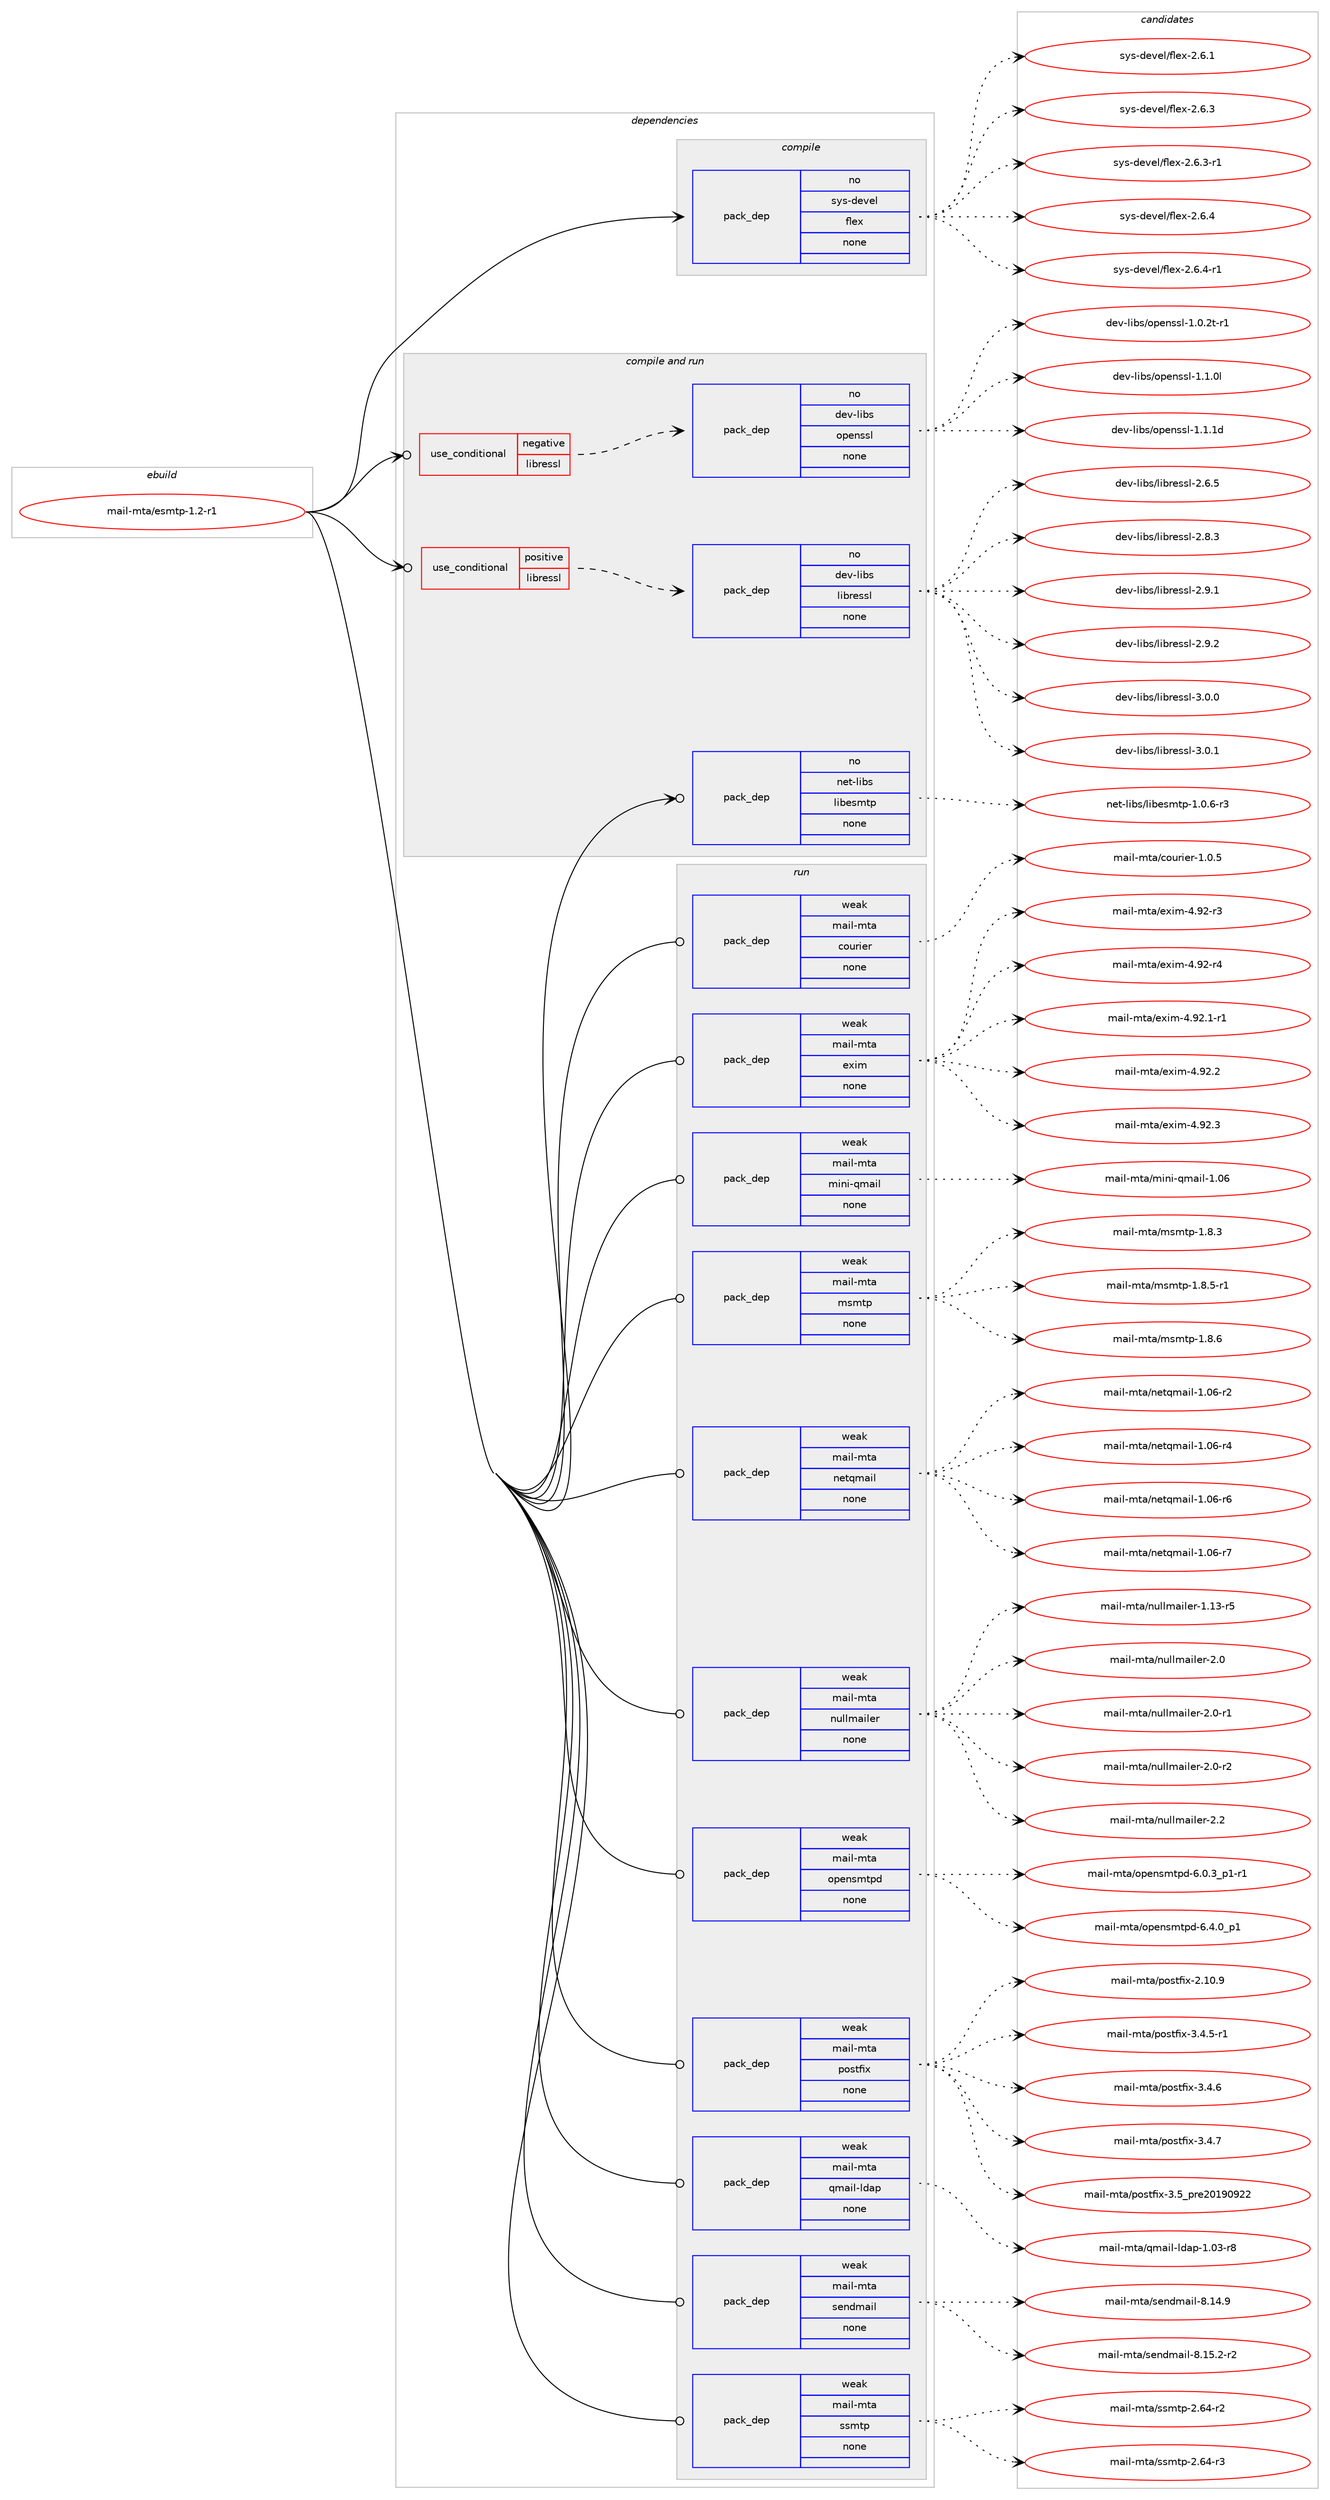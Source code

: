 digraph prolog {

# *************
# Graph options
# *************

newrank=true;
concentrate=true;
compound=true;
graph [rankdir=LR,fontname=Helvetica,fontsize=10,ranksep=1.5];#, ranksep=2.5, nodesep=0.2];
edge  [arrowhead=vee];
node  [fontname=Helvetica,fontsize=10];

# **********
# The ebuild
# **********

subgraph cluster_leftcol {
color=gray;
rank=same;
label=<<i>ebuild</i>>;
id [label="mail-mta/esmtp-1.2-r1", color=red, width=4, href="../mail-mta/esmtp-1.2-r1.svg"];
}

# ****************
# The dependencies
# ****************

subgraph cluster_midcol {
color=gray;
label=<<i>dependencies</i>>;
subgraph cluster_compile {
fillcolor="#eeeeee";
style=filled;
label=<<i>compile</i>>;
subgraph pack222 {
dependency231 [label=<<TABLE BORDER="0" CELLBORDER="1" CELLSPACING="0" CELLPADDING="4" WIDTH="220"><TR><TD ROWSPAN="6" CELLPADDING="30">pack_dep</TD></TR><TR><TD WIDTH="110">no</TD></TR><TR><TD>sys-devel</TD></TR><TR><TD>flex</TD></TR><TR><TD>none</TD></TR><TR><TD></TD></TR></TABLE>>, shape=none, color=blue];
}
id:e -> dependency231:w [weight=20,style="solid",arrowhead="vee"];
}
subgraph cluster_compileandrun {
fillcolor="#eeeeee";
style=filled;
label=<<i>compile and run</i>>;
subgraph cond9 {
dependency232 [label=<<TABLE BORDER="0" CELLBORDER="1" CELLSPACING="0" CELLPADDING="4"><TR><TD ROWSPAN="3" CELLPADDING="10">use_conditional</TD></TR><TR><TD>negative</TD></TR><TR><TD>libressl</TD></TR></TABLE>>, shape=none, color=red];
subgraph pack223 {
dependency233 [label=<<TABLE BORDER="0" CELLBORDER="1" CELLSPACING="0" CELLPADDING="4" WIDTH="220"><TR><TD ROWSPAN="6" CELLPADDING="30">pack_dep</TD></TR><TR><TD WIDTH="110">no</TD></TR><TR><TD>dev-libs</TD></TR><TR><TD>openssl</TD></TR><TR><TD>none</TD></TR><TR><TD></TD></TR></TABLE>>, shape=none, color=blue];
}
dependency232:e -> dependency233:w [weight=20,style="dashed",arrowhead="vee"];
}
id:e -> dependency232:w [weight=20,style="solid",arrowhead="odotvee"];
subgraph cond10 {
dependency234 [label=<<TABLE BORDER="0" CELLBORDER="1" CELLSPACING="0" CELLPADDING="4"><TR><TD ROWSPAN="3" CELLPADDING="10">use_conditional</TD></TR><TR><TD>positive</TD></TR><TR><TD>libressl</TD></TR></TABLE>>, shape=none, color=red];
subgraph pack224 {
dependency235 [label=<<TABLE BORDER="0" CELLBORDER="1" CELLSPACING="0" CELLPADDING="4" WIDTH="220"><TR><TD ROWSPAN="6" CELLPADDING="30">pack_dep</TD></TR><TR><TD WIDTH="110">no</TD></TR><TR><TD>dev-libs</TD></TR><TR><TD>libressl</TD></TR><TR><TD>none</TD></TR><TR><TD></TD></TR></TABLE>>, shape=none, color=blue];
}
dependency234:e -> dependency235:w [weight=20,style="dashed",arrowhead="vee"];
}
id:e -> dependency234:w [weight=20,style="solid",arrowhead="odotvee"];
subgraph pack225 {
dependency236 [label=<<TABLE BORDER="0" CELLBORDER="1" CELLSPACING="0" CELLPADDING="4" WIDTH="220"><TR><TD ROWSPAN="6" CELLPADDING="30">pack_dep</TD></TR><TR><TD WIDTH="110">no</TD></TR><TR><TD>net-libs</TD></TR><TR><TD>libesmtp</TD></TR><TR><TD>none</TD></TR><TR><TD></TD></TR></TABLE>>, shape=none, color=blue];
}
id:e -> dependency236:w [weight=20,style="solid",arrowhead="odotvee"];
}
subgraph cluster_run {
fillcolor="#eeeeee";
style=filled;
label=<<i>run</i>>;
subgraph pack226 {
dependency237 [label=<<TABLE BORDER="0" CELLBORDER="1" CELLSPACING="0" CELLPADDING="4" WIDTH="220"><TR><TD ROWSPAN="6" CELLPADDING="30">pack_dep</TD></TR><TR><TD WIDTH="110">weak</TD></TR><TR><TD>mail-mta</TD></TR><TR><TD>courier</TD></TR><TR><TD>none</TD></TR><TR><TD></TD></TR></TABLE>>, shape=none, color=blue];
}
id:e -> dependency237:w [weight=20,style="solid",arrowhead="odot"];
subgraph pack227 {
dependency238 [label=<<TABLE BORDER="0" CELLBORDER="1" CELLSPACING="0" CELLPADDING="4" WIDTH="220"><TR><TD ROWSPAN="6" CELLPADDING="30">pack_dep</TD></TR><TR><TD WIDTH="110">weak</TD></TR><TR><TD>mail-mta</TD></TR><TR><TD>exim</TD></TR><TR><TD>none</TD></TR><TR><TD></TD></TR></TABLE>>, shape=none, color=blue];
}
id:e -> dependency238:w [weight=20,style="solid",arrowhead="odot"];
subgraph pack228 {
dependency239 [label=<<TABLE BORDER="0" CELLBORDER="1" CELLSPACING="0" CELLPADDING="4" WIDTH="220"><TR><TD ROWSPAN="6" CELLPADDING="30">pack_dep</TD></TR><TR><TD WIDTH="110">weak</TD></TR><TR><TD>mail-mta</TD></TR><TR><TD>mini-qmail</TD></TR><TR><TD>none</TD></TR><TR><TD></TD></TR></TABLE>>, shape=none, color=blue];
}
id:e -> dependency239:w [weight=20,style="solid",arrowhead="odot"];
subgraph pack229 {
dependency240 [label=<<TABLE BORDER="0" CELLBORDER="1" CELLSPACING="0" CELLPADDING="4" WIDTH="220"><TR><TD ROWSPAN="6" CELLPADDING="30">pack_dep</TD></TR><TR><TD WIDTH="110">weak</TD></TR><TR><TD>mail-mta</TD></TR><TR><TD>msmtp</TD></TR><TR><TD>none</TD></TR><TR><TD></TD></TR></TABLE>>, shape=none, color=blue];
}
id:e -> dependency240:w [weight=20,style="solid",arrowhead="odot"];
subgraph pack230 {
dependency241 [label=<<TABLE BORDER="0" CELLBORDER="1" CELLSPACING="0" CELLPADDING="4" WIDTH="220"><TR><TD ROWSPAN="6" CELLPADDING="30">pack_dep</TD></TR><TR><TD WIDTH="110">weak</TD></TR><TR><TD>mail-mta</TD></TR><TR><TD>netqmail</TD></TR><TR><TD>none</TD></TR><TR><TD></TD></TR></TABLE>>, shape=none, color=blue];
}
id:e -> dependency241:w [weight=20,style="solid",arrowhead="odot"];
subgraph pack231 {
dependency242 [label=<<TABLE BORDER="0" CELLBORDER="1" CELLSPACING="0" CELLPADDING="4" WIDTH="220"><TR><TD ROWSPAN="6" CELLPADDING="30">pack_dep</TD></TR><TR><TD WIDTH="110">weak</TD></TR><TR><TD>mail-mta</TD></TR><TR><TD>nullmailer</TD></TR><TR><TD>none</TD></TR><TR><TD></TD></TR></TABLE>>, shape=none, color=blue];
}
id:e -> dependency242:w [weight=20,style="solid",arrowhead="odot"];
subgraph pack232 {
dependency243 [label=<<TABLE BORDER="0" CELLBORDER="1" CELLSPACING="0" CELLPADDING="4" WIDTH="220"><TR><TD ROWSPAN="6" CELLPADDING="30">pack_dep</TD></TR><TR><TD WIDTH="110">weak</TD></TR><TR><TD>mail-mta</TD></TR><TR><TD>opensmtpd</TD></TR><TR><TD>none</TD></TR><TR><TD></TD></TR></TABLE>>, shape=none, color=blue];
}
id:e -> dependency243:w [weight=20,style="solid",arrowhead="odot"];
subgraph pack233 {
dependency244 [label=<<TABLE BORDER="0" CELLBORDER="1" CELLSPACING="0" CELLPADDING="4" WIDTH="220"><TR><TD ROWSPAN="6" CELLPADDING="30">pack_dep</TD></TR><TR><TD WIDTH="110">weak</TD></TR><TR><TD>mail-mta</TD></TR><TR><TD>postfix</TD></TR><TR><TD>none</TD></TR><TR><TD></TD></TR></TABLE>>, shape=none, color=blue];
}
id:e -> dependency244:w [weight=20,style="solid",arrowhead="odot"];
subgraph pack234 {
dependency245 [label=<<TABLE BORDER="0" CELLBORDER="1" CELLSPACING="0" CELLPADDING="4" WIDTH="220"><TR><TD ROWSPAN="6" CELLPADDING="30">pack_dep</TD></TR><TR><TD WIDTH="110">weak</TD></TR><TR><TD>mail-mta</TD></TR><TR><TD>qmail-ldap</TD></TR><TR><TD>none</TD></TR><TR><TD></TD></TR></TABLE>>, shape=none, color=blue];
}
id:e -> dependency245:w [weight=20,style="solid",arrowhead="odot"];
subgraph pack235 {
dependency246 [label=<<TABLE BORDER="0" CELLBORDER="1" CELLSPACING="0" CELLPADDING="4" WIDTH="220"><TR><TD ROWSPAN="6" CELLPADDING="30">pack_dep</TD></TR><TR><TD WIDTH="110">weak</TD></TR><TR><TD>mail-mta</TD></TR><TR><TD>sendmail</TD></TR><TR><TD>none</TD></TR><TR><TD></TD></TR></TABLE>>, shape=none, color=blue];
}
id:e -> dependency246:w [weight=20,style="solid",arrowhead="odot"];
subgraph pack236 {
dependency247 [label=<<TABLE BORDER="0" CELLBORDER="1" CELLSPACING="0" CELLPADDING="4" WIDTH="220"><TR><TD ROWSPAN="6" CELLPADDING="30">pack_dep</TD></TR><TR><TD WIDTH="110">weak</TD></TR><TR><TD>mail-mta</TD></TR><TR><TD>ssmtp</TD></TR><TR><TD>none</TD></TR><TR><TD></TD></TR></TABLE>>, shape=none, color=blue];
}
id:e -> dependency247:w [weight=20,style="solid",arrowhead="odot"];
}
}

# **************
# The candidates
# **************

subgraph cluster_choices {
rank=same;
color=gray;
label=<<i>candidates</i>>;

subgraph choice222 {
color=black;
nodesep=1;
choice1151211154510010111810110847102108101120455046544649 [label="sys-devel/flex-2.6.1", color=red, width=4,href="../sys-devel/flex-2.6.1.svg"];
choice1151211154510010111810110847102108101120455046544651 [label="sys-devel/flex-2.6.3", color=red, width=4,href="../sys-devel/flex-2.6.3.svg"];
choice11512111545100101118101108471021081011204550465446514511449 [label="sys-devel/flex-2.6.3-r1", color=red, width=4,href="../sys-devel/flex-2.6.3-r1.svg"];
choice1151211154510010111810110847102108101120455046544652 [label="sys-devel/flex-2.6.4", color=red, width=4,href="../sys-devel/flex-2.6.4.svg"];
choice11512111545100101118101108471021081011204550465446524511449 [label="sys-devel/flex-2.6.4-r1", color=red, width=4,href="../sys-devel/flex-2.6.4-r1.svg"];
dependency231:e -> choice1151211154510010111810110847102108101120455046544649:w [style=dotted,weight="100"];
dependency231:e -> choice1151211154510010111810110847102108101120455046544651:w [style=dotted,weight="100"];
dependency231:e -> choice11512111545100101118101108471021081011204550465446514511449:w [style=dotted,weight="100"];
dependency231:e -> choice1151211154510010111810110847102108101120455046544652:w [style=dotted,weight="100"];
dependency231:e -> choice11512111545100101118101108471021081011204550465446524511449:w [style=dotted,weight="100"];
}
subgraph choice223 {
color=black;
nodesep=1;
choice1001011184510810598115471111121011101151151084549464846501164511449 [label="dev-libs/openssl-1.0.2t-r1", color=red, width=4,href="../dev-libs/openssl-1.0.2t-r1.svg"];
choice100101118451081059811547111112101110115115108454946494648108 [label="dev-libs/openssl-1.1.0l", color=red, width=4,href="../dev-libs/openssl-1.1.0l.svg"];
choice100101118451081059811547111112101110115115108454946494649100 [label="dev-libs/openssl-1.1.1d", color=red, width=4,href="../dev-libs/openssl-1.1.1d.svg"];
dependency233:e -> choice1001011184510810598115471111121011101151151084549464846501164511449:w [style=dotted,weight="100"];
dependency233:e -> choice100101118451081059811547111112101110115115108454946494648108:w [style=dotted,weight="100"];
dependency233:e -> choice100101118451081059811547111112101110115115108454946494649100:w [style=dotted,weight="100"];
}
subgraph choice224 {
color=black;
nodesep=1;
choice10010111845108105981154710810598114101115115108455046544653 [label="dev-libs/libressl-2.6.5", color=red, width=4,href="../dev-libs/libressl-2.6.5.svg"];
choice10010111845108105981154710810598114101115115108455046564651 [label="dev-libs/libressl-2.8.3", color=red, width=4,href="../dev-libs/libressl-2.8.3.svg"];
choice10010111845108105981154710810598114101115115108455046574649 [label="dev-libs/libressl-2.9.1", color=red, width=4,href="../dev-libs/libressl-2.9.1.svg"];
choice10010111845108105981154710810598114101115115108455046574650 [label="dev-libs/libressl-2.9.2", color=red, width=4,href="../dev-libs/libressl-2.9.2.svg"];
choice10010111845108105981154710810598114101115115108455146484648 [label="dev-libs/libressl-3.0.0", color=red, width=4,href="../dev-libs/libressl-3.0.0.svg"];
choice10010111845108105981154710810598114101115115108455146484649 [label="dev-libs/libressl-3.0.1", color=red, width=4,href="../dev-libs/libressl-3.0.1.svg"];
dependency235:e -> choice10010111845108105981154710810598114101115115108455046544653:w [style=dotted,weight="100"];
dependency235:e -> choice10010111845108105981154710810598114101115115108455046564651:w [style=dotted,weight="100"];
dependency235:e -> choice10010111845108105981154710810598114101115115108455046574649:w [style=dotted,weight="100"];
dependency235:e -> choice10010111845108105981154710810598114101115115108455046574650:w [style=dotted,weight="100"];
dependency235:e -> choice10010111845108105981154710810598114101115115108455146484648:w [style=dotted,weight="100"];
dependency235:e -> choice10010111845108105981154710810598114101115115108455146484649:w [style=dotted,weight="100"];
}
subgraph choice225 {
color=black;
nodesep=1;
choice110101116451081059811547108105981011151091161124549464846544511451 [label="net-libs/libesmtp-1.0.6-r3", color=red, width=4,href="../net-libs/libesmtp-1.0.6-r3.svg"];
dependency236:e -> choice110101116451081059811547108105981011151091161124549464846544511451:w [style=dotted,weight="100"];
}
subgraph choice226 {
color=black;
nodesep=1;
choice1099710510845109116974799111117114105101114454946484653 [label="mail-mta/courier-1.0.5", color=red, width=4,href="../mail-mta/courier-1.0.5.svg"];
dependency237:e -> choice1099710510845109116974799111117114105101114454946484653:w [style=dotted,weight="100"];
}
subgraph choice227 {
color=black;
nodesep=1;
choice1099710510845109116974710112010510945524657504511451 [label="mail-mta/exim-4.92-r3", color=red, width=4,href="../mail-mta/exim-4.92-r3.svg"];
choice1099710510845109116974710112010510945524657504511452 [label="mail-mta/exim-4.92-r4", color=red, width=4,href="../mail-mta/exim-4.92-r4.svg"];
choice10997105108451091169747101120105109455246575046494511449 [label="mail-mta/exim-4.92.1-r1", color=red, width=4,href="../mail-mta/exim-4.92.1-r1.svg"];
choice1099710510845109116974710112010510945524657504650 [label="mail-mta/exim-4.92.2", color=red, width=4,href="../mail-mta/exim-4.92.2.svg"];
choice1099710510845109116974710112010510945524657504651 [label="mail-mta/exim-4.92.3", color=red, width=4,href="../mail-mta/exim-4.92.3.svg"];
dependency238:e -> choice1099710510845109116974710112010510945524657504511451:w [style=dotted,weight="100"];
dependency238:e -> choice1099710510845109116974710112010510945524657504511452:w [style=dotted,weight="100"];
dependency238:e -> choice10997105108451091169747101120105109455246575046494511449:w [style=dotted,weight="100"];
dependency238:e -> choice1099710510845109116974710112010510945524657504650:w [style=dotted,weight="100"];
dependency238:e -> choice1099710510845109116974710112010510945524657504651:w [style=dotted,weight="100"];
}
subgraph choice228 {
color=black;
nodesep=1;
choice1099710510845109116974710910511010545113109971051084549464854 [label="mail-mta/mini-qmail-1.06", color=red, width=4,href="../mail-mta/mini-qmail-1.06.svg"];
dependency239:e -> choice1099710510845109116974710910511010545113109971051084549464854:w [style=dotted,weight="100"];
}
subgraph choice229 {
color=black;
nodesep=1;
choice10997105108451091169747109115109116112454946564651 [label="mail-mta/msmtp-1.8.3", color=red, width=4,href="../mail-mta/msmtp-1.8.3.svg"];
choice109971051084510911697471091151091161124549465646534511449 [label="mail-mta/msmtp-1.8.5-r1", color=red, width=4,href="../mail-mta/msmtp-1.8.5-r1.svg"];
choice10997105108451091169747109115109116112454946564654 [label="mail-mta/msmtp-1.8.6", color=red, width=4,href="../mail-mta/msmtp-1.8.6.svg"];
dependency240:e -> choice10997105108451091169747109115109116112454946564651:w [style=dotted,weight="100"];
dependency240:e -> choice109971051084510911697471091151091161124549465646534511449:w [style=dotted,weight="100"];
dependency240:e -> choice10997105108451091169747109115109116112454946564654:w [style=dotted,weight="100"];
}
subgraph choice230 {
color=black;
nodesep=1;
choice109971051084510911697471101011161131099710510845494648544511450 [label="mail-mta/netqmail-1.06-r2", color=red, width=4,href="../mail-mta/netqmail-1.06-r2.svg"];
choice109971051084510911697471101011161131099710510845494648544511452 [label="mail-mta/netqmail-1.06-r4", color=red, width=4,href="../mail-mta/netqmail-1.06-r4.svg"];
choice109971051084510911697471101011161131099710510845494648544511454 [label="mail-mta/netqmail-1.06-r6", color=red, width=4,href="../mail-mta/netqmail-1.06-r6.svg"];
choice109971051084510911697471101011161131099710510845494648544511455 [label="mail-mta/netqmail-1.06-r7", color=red, width=4,href="../mail-mta/netqmail-1.06-r7.svg"];
dependency241:e -> choice109971051084510911697471101011161131099710510845494648544511450:w [style=dotted,weight="100"];
dependency241:e -> choice109971051084510911697471101011161131099710510845494648544511452:w [style=dotted,weight="100"];
dependency241:e -> choice109971051084510911697471101011161131099710510845494648544511454:w [style=dotted,weight="100"];
dependency241:e -> choice109971051084510911697471101011161131099710510845494648544511455:w [style=dotted,weight="100"];
}
subgraph choice231 {
color=black;
nodesep=1;
choice109971051084510911697471101171081081099710510810111445494649514511453 [label="mail-mta/nullmailer-1.13-r5", color=red, width=4,href="../mail-mta/nullmailer-1.13-r5.svg"];
choice109971051084510911697471101171081081099710510810111445504648 [label="mail-mta/nullmailer-2.0", color=red, width=4,href="../mail-mta/nullmailer-2.0.svg"];
choice1099710510845109116974711011710810810997105108101114455046484511449 [label="mail-mta/nullmailer-2.0-r1", color=red, width=4,href="../mail-mta/nullmailer-2.0-r1.svg"];
choice1099710510845109116974711011710810810997105108101114455046484511450 [label="mail-mta/nullmailer-2.0-r2", color=red, width=4,href="../mail-mta/nullmailer-2.0-r2.svg"];
choice109971051084510911697471101171081081099710510810111445504650 [label="mail-mta/nullmailer-2.2", color=red, width=4,href="../mail-mta/nullmailer-2.2.svg"];
dependency242:e -> choice109971051084510911697471101171081081099710510810111445494649514511453:w [style=dotted,weight="100"];
dependency242:e -> choice109971051084510911697471101171081081099710510810111445504648:w [style=dotted,weight="100"];
dependency242:e -> choice1099710510845109116974711011710810810997105108101114455046484511449:w [style=dotted,weight="100"];
dependency242:e -> choice1099710510845109116974711011710810810997105108101114455046484511450:w [style=dotted,weight="100"];
dependency242:e -> choice109971051084510911697471101171081081099710510810111445504650:w [style=dotted,weight="100"];
}
subgraph choice232 {
color=black;
nodesep=1;
choice1099710510845109116974711111210111011510911611210045544648465195112494511449 [label="mail-mta/opensmtpd-6.0.3_p1-r1", color=red, width=4,href="../mail-mta/opensmtpd-6.0.3_p1-r1.svg"];
choice109971051084510911697471111121011101151091161121004554465246489511249 [label="mail-mta/opensmtpd-6.4.0_p1", color=red, width=4,href="../mail-mta/opensmtpd-6.4.0_p1.svg"];
dependency243:e -> choice1099710510845109116974711111210111011510911611210045544648465195112494511449:w [style=dotted,weight="100"];
dependency243:e -> choice109971051084510911697471111121011101151091161121004554465246489511249:w [style=dotted,weight="100"];
}
subgraph choice233 {
color=black;
nodesep=1;
choice1099710510845109116974711211111511610210512045504649484657 [label="mail-mta/postfix-2.10.9", color=red, width=4,href="../mail-mta/postfix-2.10.9.svg"];
choice109971051084510911697471121111151161021051204551465246534511449 [label="mail-mta/postfix-3.4.5-r1", color=red, width=4,href="../mail-mta/postfix-3.4.5-r1.svg"];
choice10997105108451091169747112111115116102105120455146524654 [label="mail-mta/postfix-3.4.6", color=red, width=4,href="../mail-mta/postfix-3.4.6.svg"];
choice10997105108451091169747112111115116102105120455146524655 [label="mail-mta/postfix-3.4.7", color=red, width=4,href="../mail-mta/postfix-3.4.7.svg"];
choice1099710510845109116974711211111511610210512045514653951121141015048495748575050 [label="mail-mta/postfix-3.5_pre20190922", color=red, width=4,href="../mail-mta/postfix-3.5_pre20190922.svg"];
dependency244:e -> choice1099710510845109116974711211111511610210512045504649484657:w [style=dotted,weight="100"];
dependency244:e -> choice109971051084510911697471121111151161021051204551465246534511449:w [style=dotted,weight="100"];
dependency244:e -> choice10997105108451091169747112111115116102105120455146524654:w [style=dotted,weight="100"];
dependency244:e -> choice10997105108451091169747112111115116102105120455146524655:w [style=dotted,weight="100"];
dependency244:e -> choice1099710510845109116974711211111511610210512045514653951121141015048495748575050:w [style=dotted,weight="100"];
}
subgraph choice234 {
color=black;
nodesep=1;
choice1099710510845109116974711310997105108451081009711245494648514511456 [label="mail-mta/qmail-ldap-1.03-r8", color=red, width=4,href="../mail-mta/qmail-ldap-1.03-r8.svg"];
dependency245:e -> choice1099710510845109116974711310997105108451081009711245494648514511456:w [style=dotted,weight="100"];
}
subgraph choice235 {
color=black;
nodesep=1;
choice109971051084510911697471151011101001099710510845564649524657 [label="mail-mta/sendmail-8.14.9", color=red, width=4,href="../mail-mta/sendmail-8.14.9.svg"];
choice1099710510845109116974711510111010010997105108455646495346504511450 [label="mail-mta/sendmail-8.15.2-r2", color=red, width=4,href="../mail-mta/sendmail-8.15.2-r2.svg"];
dependency246:e -> choice109971051084510911697471151011101001099710510845564649524657:w [style=dotted,weight="100"];
dependency246:e -> choice1099710510845109116974711510111010010997105108455646495346504511450:w [style=dotted,weight="100"];
}
subgraph choice236 {
color=black;
nodesep=1;
choice1099710510845109116974711511510911611245504654524511450 [label="mail-mta/ssmtp-2.64-r2", color=red, width=4,href="../mail-mta/ssmtp-2.64-r2.svg"];
choice1099710510845109116974711511510911611245504654524511451 [label="mail-mta/ssmtp-2.64-r3", color=red, width=4,href="../mail-mta/ssmtp-2.64-r3.svg"];
dependency247:e -> choice1099710510845109116974711511510911611245504654524511450:w [style=dotted,weight="100"];
dependency247:e -> choice1099710510845109116974711511510911611245504654524511451:w [style=dotted,weight="100"];
}
}

}
